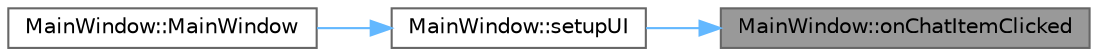 digraph "MainWindow::onChatItemClicked"
{
 // LATEX_PDF_SIZE
  bgcolor="transparent";
  edge [fontname=Helvetica,fontsize=10,labelfontname=Helvetica,labelfontsize=10];
  node [fontname=Helvetica,fontsize=10,shape=box,height=0.2,width=0.4];
  rankdir="RL";
  Node1 [id="Node000001",label="MainWindow::onChatItemClicked",height=0.2,width=0.4,color="gray40", fillcolor="grey60", style="filled", fontcolor="black",tooltip="Слот, вызываемый при выборе элемента в дереве чатов"];
  Node1 -> Node2 [id="edge1_Node000001_Node000002",dir="back",color="steelblue1",style="solid",tooltip=" "];
  Node2 [id="Node000002",label="MainWindow::setupUI",height=0.2,width=0.4,color="grey40", fillcolor="white", style="filled",URL="$class_main_window.html#a3a304253c9e7caeef028f75358bf1fd5",tooltip="Настраивает пользовательский интерфейс главного окна"];
  Node2 -> Node3 [id="edge2_Node000002_Node000003",dir="back",color="steelblue1",style="solid",tooltip=" "];
  Node3 [id="Node000003",label="MainWindow::MainWindow",height=0.2,width=0.4,color="grey40", fillcolor="white", style="filled",URL="$class_main_window.html#a986c9e82e47db4e6c05320c429c425bc",tooltip="Конструктор класса MainWindow."];
}
